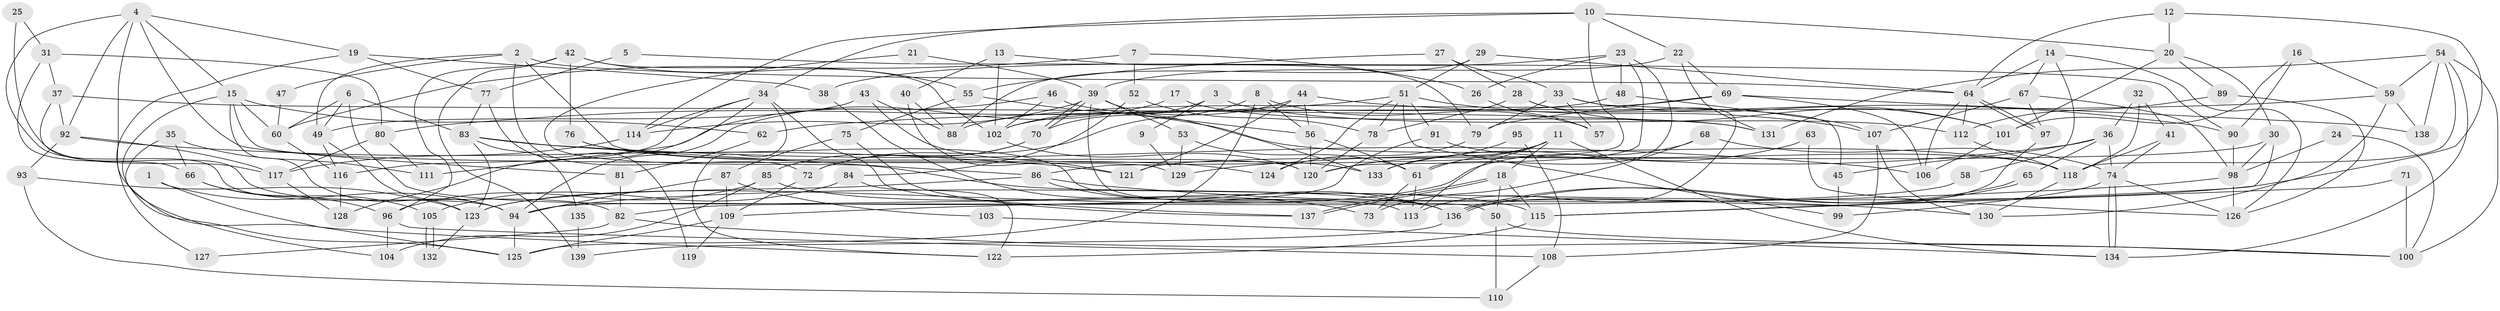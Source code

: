 // coarse degree distribution, {2: 0.06818181818181818, 5: 0.2159090909090909, 6: 0.125, 3: 0.18181818181818182, 7: 0.10227272727272728, 4: 0.18181818181818182, 8: 0.10227272727272728, 9: 0.022727272727272728}
// Generated by graph-tools (version 1.1) at 2025/41/03/06/25 10:41:59]
// undirected, 139 vertices, 278 edges
graph export_dot {
graph [start="1"]
  node [color=gray90,style=filled];
  1;
  2;
  3;
  4;
  5;
  6;
  7;
  8;
  9;
  10;
  11;
  12;
  13;
  14;
  15;
  16;
  17;
  18;
  19;
  20;
  21;
  22;
  23;
  24;
  25;
  26;
  27;
  28;
  29;
  30;
  31;
  32;
  33;
  34;
  35;
  36;
  37;
  38;
  39;
  40;
  41;
  42;
  43;
  44;
  45;
  46;
  47;
  48;
  49;
  50;
  51;
  52;
  53;
  54;
  55;
  56;
  57;
  58;
  59;
  60;
  61;
  62;
  63;
  64;
  65;
  66;
  67;
  68;
  69;
  70;
  71;
  72;
  73;
  74;
  75;
  76;
  77;
  78;
  79;
  80;
  81;
  82;
  83;
  84;
  85;
  86;
  87;
  88;
  89;
  90;
  91;
  92;
  93;
  94;
  95;
  96;
  97;
  98;
  99;
  100;
  101;
  102;
  103;
  104;
  105;
  106;
  107;
  108;
  109;
  110;
  111;
  112;
  113;
  114;
  115;
  116;
  117;
  118;
  119;
  120;
  121;
  122;
  123;
  124;
  125;
  126;
  127;
  128;
  129;
  130;
  131;
  132;
  133;
  134;
  135;
  136;
  137;
  138;
  139;
  1 -- 94;
  1 -- 125;
  2 -- 64;
  2 -- 120;
  2 -- 47;
  2 -- 49;
  2 -- 72;
  3 -- 112;
  3 -- 70;
  3 -- 9;
  4 -- 92;
  4 -- 15;
  4 -- 19;
  4 -- 81;
  4 -- 94;
  4 -- 122;
  5 -- 90;
  5 -- 77;
  6 -- 83;
  6 -- 49;
  6 -- 60;
  6 -- 113;
  7 -- 60;
  7 -- 26;
  7 -- 52;
  8 -- 72;
  8 -- 56;
  8 -- 57;
  8 -- 125;
  9 -- 129;
  10 -- 114;
  10 -- 86;
  10 -- 20;
  10 -- 22;
  10 -- 34;
  11 -- 113;
  11 -- 134;
  11 -- 18;
  11 -- 61;
  11 -- 133;
  12 -- 94;
  12 -- 20;
  12 -- 64;
  13 -- 40;
  13 -- 79;
  13 -- 102;
  14 -- 64;
  14 -- 126;
  14 -- 58;
  14 -- 67;
  15 -- 94;
  15 -- 60;
  15 -- 62;
  15 -- 125;
  15 -- 129;
  16 -- 90;
  16 -- 59;
  16 -- 101;
  17 -- 94;
  17 -- 131;
  18 -- 137;
  18 -- 137;
  18 -- 50;
  18 -- 115;
  19 -- 38;
  19 -- 77;
  19 -- 127;
  20 -- 101;
  20 -- 30;
  20 -- 89;
  21 -- 39;
  21 -- 136;
  22 -- 69;
  22 -- 39;
  22 -- 131;
  23 -- 61;
  23 -- 48;
  23 -- 26;
  23 -- 38;
  23 -- 120;
  24 -- 100;
  24 -- 98;
  25 -- 117;
  25 -- 31;
  26 -- 57;
  27 -- 55;
  27 -- 33;
  27 -- 28;
  28 -- 78;
  28 -- 101;
  28 -- 113;
  29 -- 64;
  29 -- 51;
  29 -- 88;
  30 -- 115;
  30 -- 98;
  30 -- 121;
  31 -- 66;
  31 -- 80;
  31 -- 37;
  32 -- 118;
  32 -- 41;
  32 -- 36;
  33 -- 101;
  33 -- 45;
  33 -- 57;
  33 -- 79;
  34 -- 128;
  34 -- 114;
  34 -- 116;
  34 -- 122;
  34 -- 137;
  35 -- 104;
  35 -- 111;
  35 -- 66;
  36 -- 129;
  36 -- 45;
  36 -- 65;
  36 -- 74;
  37 -- 131;
  37 -- 82;
  37 -- 92;
  38 -- 73;
  39 -- 70;
  39 -- 70;
  39 -- 50;
  39 -- 53;
  39 -- 114;
  39 -- 133;
  40 -- 88;
  40 -- 121;
  41 -- 74;
  41 -- 118;
  42 -- 102;
  42 -- 76;
  42 -- 55;
  42 -- 96;
  42 -- 139;
  43 -- 133;
  43 -- 88;
  43 -- 49;
  44 -- 56;
  44 -- 121;
  44 -- 90;
  44 -- 102;
  45 -- 99;
  46 -- 56;
  46 -- 102;
  46 -- 111;
  47 -- 60;
  48 -- 107;
  48 -- 102;
  49 -- 116;
  49 -- 123;
  50 -- 100;
  50 -- 110;
  51 -- 78;
  51 -- 91;
  51 -- 80;
  51 -- 99;
  51 -- 107;
  51 -- 124;
  52 -- 84;
  52 -- 78;
  53 -- 61;
  53 -- 129;
  54 -- 100;
  54 -- 118;
  54 -- 59;
  54 -- 131;
  54 -- 134;
  54 -- 138;
  55 -- 75;
  55 -- 118;
  56 -- 120;
  56 -- 61;
  58 -- 82;
  59 -- 130;
  59 -- 62;
  59 -- 138;
  60 -- 116;
  61 -- 113;
  61 -- 73;
  62 -- 81;
  63 -- 133;
  63 -- 126;
  64 -- 97;
  64 -- 97;
  64 -- 106;
  64 -- 112;
  65 -- 136;
  65 -- 136;
  66 -- 96;
  66 -- 105;
  67 -- 107;
  67 -- 97;
  67 -- 98;
  68 -- 74;
  68 -- 123;
  68 -- 73;
  69 -- 106;
  69 -- 138;
  69 -- 79;
  69 -- 88;
  70 -- 72;
  70 -- 85;
  71 -- 115;
  71 -- 100;
  72 -- 109;
  74 -- 134;
  74 -- 134;
  74 -- 99;
  74 -- 126;
  75 -- 137;
  75 -- 87;
  76 -- 136;
  76 -- 124;
  77 -- 83;
  77 -- 119;
  78 -- 120;
  79 -- 124;
  80 -- 117;
  80 -- 111;
  81 -- 82;
  82 -- 100;
  82 -- 127;
  83 -- 106;
  83 -- 86;
  83 -- 123;
  83 -- 135;
  84 -- 122;
  84 -- 105;
  85 -- 115;
  85 -- 96;
  85 -- 104;
  86 -- 123;
  86 -- 136;
  86 -- 130;
  87 -- 109;
  87 -- 94;
  87 -- 103;
  89 -- 126;
  89 -- 112;
  90 -- 98;
  91 -- 118;
  91 -- 94;
  92 -- 93;
  92 -- 117;
  92 -- 121;
  93 -- 123;
  93 -- 110;
  94 -- 125;
  95 -- 108;
  95 -- 120;
  96 -- 104;
  96 -- 108;
  97 -- 136;
  98 -- 109;
  98 -- 126;
  101 -- 106;
  102 -- 120;
  103 -- 134;
  105 -- 132;
  105 -- 132;
  107 -- 130;
  107 -- 108;
  108 -- 110;
  109 -- 125;
  109 -- 119;
  112 -- 118;
  114 -- 117;
  115 -- 122;
  116 -- 128;
  117 -- 128;
  118 -- 130;
  123 -- 132;
  135 -- 139;
  136 -- 139;
}
